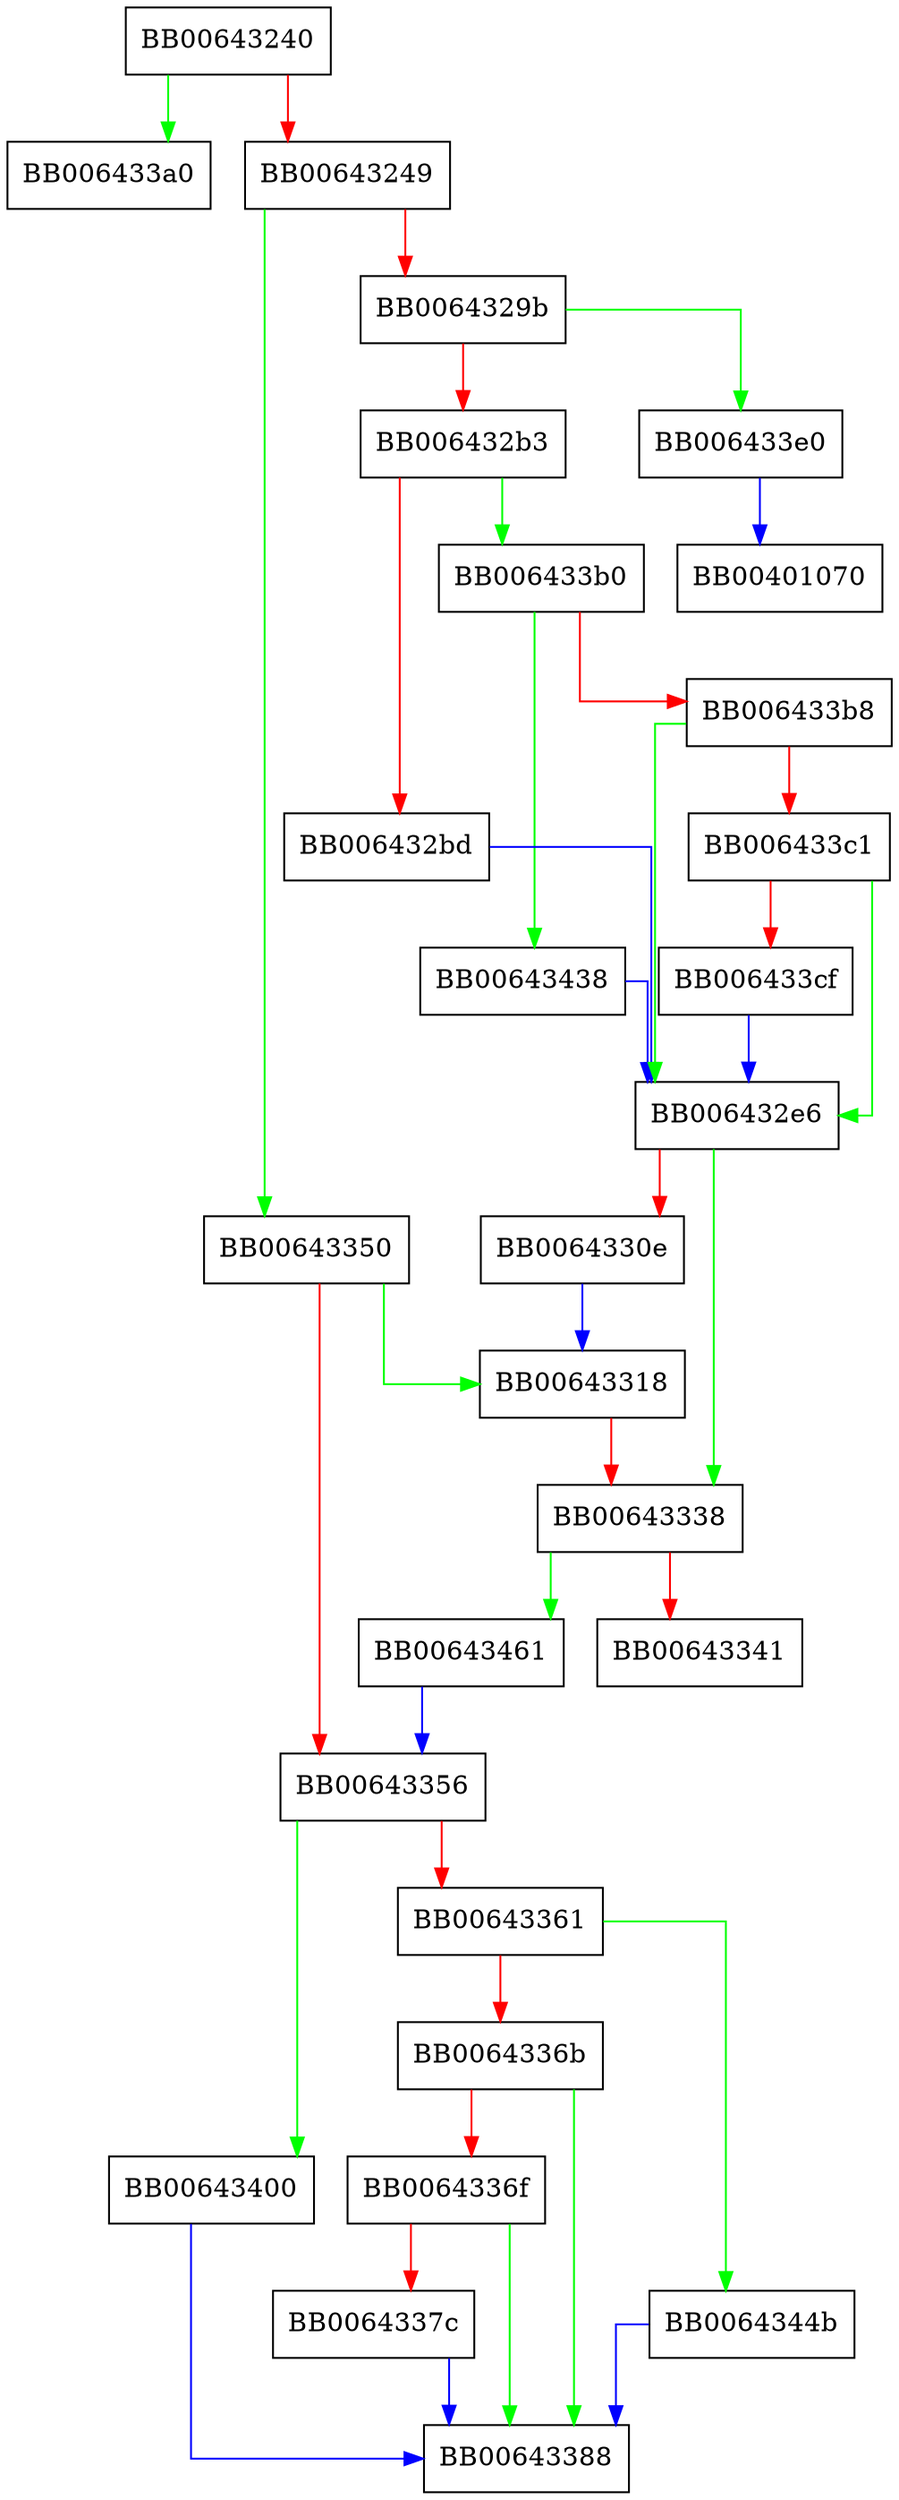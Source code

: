 digraph SHA384_Update {
  node [shape="box"];
  graph [splines=ortho];
  BB00643240 -> BB006433a0 [color="green"];
  BB00643240 -> BB00643249 [color="red"];
  BB00643249 -> BB00643350 [color="green"];
  BB00643249 -> BB0064329b [color="red"];
  BB0064329b -> BB006433e0 [color="green"];
  BB0064329b -> BB006432b3 [color="red"];
  BB006432b3 -> BB006433b0 [color="green"];
  BB006432b3 -> BB006432bd [color="red"];
  BB006432bd -> BB006432e6 [color="blue"];
  BB006432e6 -> BB00643338 [color="green"];
  BB006432e6 -> BB0064330e [color="red"];
  BB0064330e -> BB00643318 [color="blue"];
  BB00643318 -> BB00643338 [color="red"];
  BB00643338 -> BB00643461 [color="green"];
  BB00643338 -> BB00643341 [color="red"];
  BB00643350 -> BB00643318 [color="green"];
  BB00643350 -> BB00643356 [color="red"];
  BB00643356 -> BB00643400 [color="green"];
  BB00643356 -> BB00643361 [color="red"];
  BB00643361 -> BB0064344b [color="green"];
  BB00643361 -> BB0064336b [color="red"];
  BB0064336b -> BB00643388 [color="green"];
  BB0064336b -> BB0064336f [color="red"];
  BB0064336f -> BB00643388 [color="green"];
  BB0064336f -> BB0064337c [color="red"];
  BB0064337c -> BB00643388 [color="blue"];
  BB006433b0 -> BB00643438 [color="green"];
  BB006433b0 -> BB006433b8 [color="red"];
  BB006433b8 -> BB006432e6 [color="green"];
  BB006433b8 -> BB006433c1 [color="red"];
  BB006433c1 -> BB006432e6 [color="green"];
  BB006433c1 -> BB006433cf [color="red"];
  BB006433cf -> BB006432e6 [color="blue"];
  BB006433e0 -> BB00401070 [color="blue"];
  BB00643400 -> BB00643388 [color="blue"];
  BB00643438 -> BB006432e6 [color="blue"];
  BB0064344b -> BB00643388 [color="blue"];
  BB00643461 -> BB00643356 [color="blue"];
}